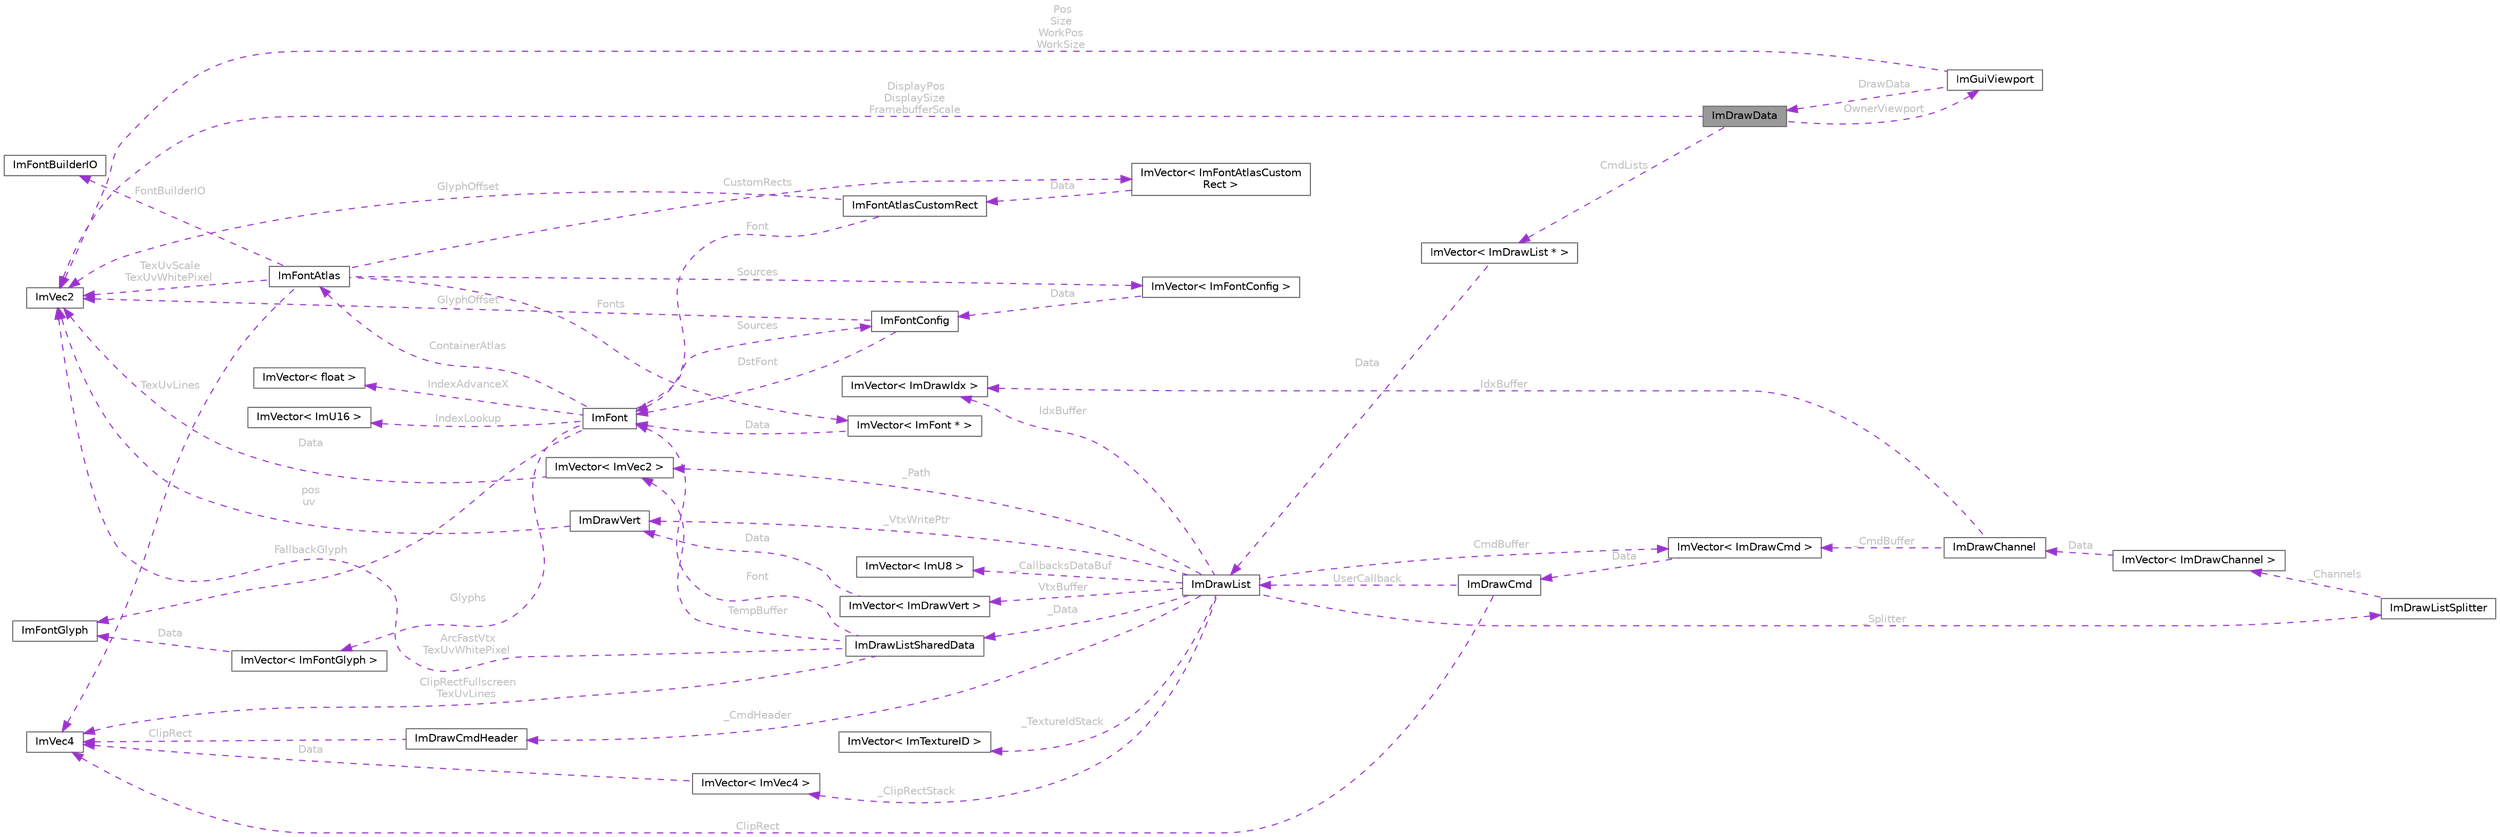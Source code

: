 digraph "ImDrawData"
{
 // LATEX_PDF_SIZE
  bgcolor="transparent";
  edge [fontname=Helvetica,fontsize=10,labelfontname=Helvetica,labelfontsize=10];
  node [fontname=Helvetica,fontsize=10,shape=box,height=0.2,width=0.4];
  rankdir="LR";
  Node1 [id="Node000001",label="ImDrawData",height=0.2,width=0.4,color="gray40", fillcolor="grey60", style="filled", fontcolor="black",tooltip=" "];
  Node2 -> Node1 [id="edge54_Node000001_Node000002",dir="back",color="darkorchid3",style="dashed",tooltip=" ",label=" CmdLists",fontcolor="grey" ];
  Node2 [id="Node000002",label="ImVector\< ImDrawList * \>",height=0.2,width=0.4,color="gray40", fillcolor="white", style="filled",URL="$struct_im_vector.html",tooltip=" "];
  Node3 -> Node2 [id="edge55_Node000002_Node000003",dir="back",color="darkorchid3",style="dashed",tooltip=" ",label=" Data",fontcolor="grey" ];
  Node3 [id="Node000003",label="ImDrawList",height=0.2,width=0.4,color="gray40", fillcolor="white", style="filled",URL="$struct_im_draw_list.html",tooltip=" "];
  Node4 -> Node3 [id="edge56_Node000003_Node000004",dir="back",color="darkorchid3",style="dashed",tooltip=" ",label=" CmdBuffer",fontcolor="grey" ];
  Node4 [id="Node000004",label="ImVector\< ImDrawCmd \>",height=0.2,width=0.4,color="gray40", fillcolor="white", style="filled",URL="$struct_im_vector.html",tooltip=" "];
  Node5 -> Node4 [id="edge57_Node000004_Node000005",dir="back",color="darkorchid3",style="dashed",tooltip=" ",label=" Data",fontcolor="grey" ];
  Node5 [id="Node000005",label="ImDrawCmd",height=0.2,width=0.4,color="gray40", fillcolor="white", style="filled",URL="$struct_im_draw_cmd.html",tooltip=" "];
  Node6 -> Node5 [id="edge58_Node000005_Node000006",dir="back",color="darkorchid3",style="dashed",tooltip=" ",label=" ClipRect",fontcolor="grey" ];
  Node6 [id="Node000006",label="ImVec4",height=0.2,width=0.4,color="gray40", fillcolor="white", style="filled",URL="$struct_im_vec4.html",tooltip=" "];
  Node3 -> Node5 [id="edge59_Node000005_Node000003",dir="back",color="darkorchid3",style="dashed",tooltip=" ",label=" UserCallback",fontcolor="grey" ];
  Node7 -> Node3 [id="edge60_Node000003_Node000007",dir="back",color="darkorchid3",style="dashed",tooltip=" ",label=" IdxBuffer",fontcolor="grey" ];
  Node7 [id="Node000007",label="ImVector\< ImDrawIdx \>",height=0.2,width=0.4,color="gray40", fillcolor="white", style="filled",URL="$struct_im_vector.html",tooltip=" "];
  Node8 -> Node3 [id="edge61_Node000003_Node000008",dir="back",color="darkorchid3",style="dashed",tooltip=" ",label=" VtxBuffer",fontcolor="grey" ];
  Node8 [id="Node000008",label="ImVector\< ImDrawVert \>",height=0.2,width=0.4,color="gray40", fillcolor="white", style="filled",URL="$struct_im_vector.html",tooltip=" "];
  Node9 -> Node8 [id="edge62_Node000008_Node000009",dir="back",color="darkorchid3",style="dashed",tooltip=" ",label=" Data",fontcolor="grey" ];
  Node9 [id="Node000009",label="ImDrawVert",height=0.2,width=0.4,color="gray40", fillcolor="white", style="filled",URL="$struct_im_draw_vert.html",tooltip=" "];
  Node10 -> Node9 [id="edge63_Node000009_Node000010",dir="back",color="darkorchid3",style="dashed",tooltip=" ",label=" pos\nuv",fontcolor="grey" ];
  Node10 [id="Node000010",label="ImVec2",height=0.2,width=0.4,color="gray40", fillcolor="white", style="filled",URL="$struct_im_vec2.html",tooltip=" "];
  Node11 -> Node3 [id="edge64_Node000003_Node000011",dir="back",color="darkorchid3",style="dashed",tooltip=" ",label=" _Data",fontcolor="grey" ];
  Node11 [id="Node000011",label="ImDrawListSharedData",height=0.2,width=0.4,color="gray40", fillcolor="white", style="filled",URL="$struct_im_draw_list_shared_data.html",tooltip=" "];
  Node10 -> Node11 [id="edge65_Node000011_Node000010",dir="back",color="darkorchid3",style="dashed",tooltip=" ",label=" ArcFastVtx\nTexUvWhitePixel",fontcolor="grey" ];
  Node6 -> Node11 [id="edge66_Node000011_Node000006",dir="back",color="darkorchid3",style="dashed",tooltip=" ",label=" ClipRectFullscreen\nTexUvLines",fontcolor="grey" ];
  Node12 -> Node11 [id="edge67_Node000011_Node000012",dir="back",color="darkorchid3",style="dashed",tooltip=" ",label=" Font",fontcolor="grey" ];
  Node12 [id="Node000012",label="ImFont",height=0.2,width=0.4,color="gray40", fillcolor="white", style="filled",URL="$struct_im_font.html",tooltip=" "];
  Node13 -> Node12 [id="edge68_Node000012_Node000013",dir="back",color="darkorchid3",style="dashed",tooltip=" ",label=" IndexAdvanceX",fontcolor="grey" ];
  Node13 [id="Node000013",label="ImVector\< float \>",height=0.2,width=0.4,color="gray40", fillcolor="white", style="filled",URL="$struct_im_vector.html",tooltip=" "];
  Node14 -> Node12 [id="edge69_Node000012_Node000014",dir="back",color="darkorchid3",style="dashed",tooltip=" ",label=" IndexLookup",fontcolor="grey" ];
  Node14 [id="Node000014",label="ImVector\< ImU16 \>",height=0.2,width=0.4,color="gray40", fillcolor="white", style="filled",URL="$struct_im_vector.html",tooltip=" "];
  Node15 -> Node12 [id="edge70_Node000012_Node000015",dir="back",color="darkorchid3",style="dashed",tooltip=" ",label=" Glyphs",fontcolor="grey" ];
  Node15 [id="Node000015",label="ImVector\< ImFontGlyph \>",height=0.2,width=0.4,color="gray40", fillcolor="white", style="filled",URL="$struct_im_vector.html",tooltip=" "];
  Node16 -> Node15 [id="edge71_Node000015_Node000016",dir="back",color="darkorchid3",style="dashed",tooltip=" ",label=" Data",fontcolor="grey" ];
  Node16 [id="Node000016",label="ImFontGlyph",height=0.2,width=0.4,color="gray40", fillcolor="white", style="filled",URL="$struct_im_font_glyph.html",tooltip=" "];
  Node16 -> Node12 [id="edge72_Node000012_Node000016",dir="back",color="darkorchid3",style="dashed",tooltip=" ",label=" FallbackGlyph",fontcolor="grey" ];
  Node17 -> Node12 [id="edge73_Node000012_Node000017",dir="back",color="darkorchid3",style="dashed",tooltip=" ",label=" ContainerAtlas",fontcolor="grey" ];
  Node17 [id="Node000017",label="ImFontAtlas",height=0.2,width=0.4,color="gray40", fillcolor="white", style="filled",URL="$struct_im_font_atlas.html",tooltip=" "];
  Node10 -> Node17 [id="edge74_Node000017_Node000010",dir="back",color="darkorchid3",style="dashed",tooltip=" ",label=" TexUvScale\nTexUvWhitePixel",fontcolor="grey" ];
  Node18 -> Node17 [id="edge75_Node000017_Node000018",dir="back",color="darkorchid3",style="dashed",tooltip=" ",label=" Fonts",fontcolor="grey" ];
  Node18 [id="Node000018",label="ImVector\< ImFont * \>",height=0.2,width=0.4,color="gray40", fillcolor="white", style="filled",URL="$struct_im_vector.html",tooltip=" "];
  Node12 -> Node18 [id="edge76_Node000018_Node000012",dir="back",color="darkorchid3",style="dashed",tooltip=" ",label=" Data",fontcolor="grey" ];
  Node19 -> Node17 [id="edge77_Node000017_Node000019",dir="back",color="darkorchid3",style="dashed",tooltip=" ",label=" CustomRects",fontcolor="grey" ];
  Node19 [id="Node000019",label="ImVector\< ImFontAtlasCustom\lRect \>",height=0.2,width=0.4,color="gray40", fillcolor="white", style="filled",URL="$struct_im_vector.html",tooltip=" "];
  Node20 -> Node19 [id="edge78_Node000019_Node000020",dir="back",color="darkorchid3",style="dashed",tooltip=" ",label=" Data",fontcolor="grey" ];
  Node20 [id="Node000020",label="ImFontAtlasCustomRect",height=0.2,width=0.4,color="gray40", fillcolor="white", style="filled",URL="$struct_im_font_atlas_custom_rect.html",tooltip=" "];
  Node10 -> Node20 [id="edge79_Node000020_Node000010",dir="back",color="darkorchid3",style="dashed",tooltip=" ",label=" GlyphOffset",fontcolor="grey" ];
  Node12 -> Node20 [id="edge80_Node000020_Node000012",dir="back",color="darkorchid3",style="dashed",tooltip=" ",label=" Font",fontcolor="grey" ];
  Node21 -> Node17 [id="edge81_Node000017_Node000021",dir="back",color="darkorchid3",style="dashed",tooltip=" ",label=" Sources",fontcolor="grey" ];
  Node21 [id="Node000021",label="ImVector\< ImFontConfig \>",height=0.2,width=0.4,color="gray40", fillcolor="white", style="filled",URL="$struct_im_vector.html",tooltip=" "];
  Node22 -> Node21 [id="edge82_Node000021_Node000022",dir="back",color="darkorchid3",style="dashed",tooltip=" ",label=" Data",fontcolor="grey" ];
  Node22 [id="Node000022",label="ImFontConfig",height=0.2,width=0.4,color="gray40", fillcolor="white", style="filled",URL="$struct_im_font_config.html",tooltip=" "];
  Node10 -> Node22 [id="edge83_Node000022_Node000010",dir="back",color="darkorchid3",style="dashed",tooltip=" ",label=" GlyphOffset",fontcolor="grey" ];
  Node12 -> Node22 [id="edge84_Node000022_Node000012",dir="back",color="darkorchid3",style="dashed",tooltip=" ",label=" DstFont",fontcolor="grey" ];
  Node6 -> Node17 [id="edge85_Node000017_Node000006",dir="back",color="darkorchid3",style="dashed",tooltip=" ",label=" TexUvLines",fontcolor="grey" ];
  Node23 -> Node17 [id="edge86_Node000017_Node000023",dir="back",color="darkorchid3",style="dashed",tooltip=" ",label=" FontBuilderIO",fontcolor="grey" ];
  Node23 [id="Node000023",label="ImFontBuilderIO",height=0.2,width=0.4,color="gray40", fillcolor="white", style="filled",URL="$struct_im_font_builder_i_o.html",tooltip=" "];
  Node22 -> Node12 [id="edge87_Node000012_Node000022",dir="back",color="darkorchid3",style="dashed",tooltip=" ",label=" Sources",fontcolor="grey" ];
  Node24 -> Node11 [id="edge88_Node000011_Node000024",dir="back",color="darkorchid3",style="dashed",tooltip=" ",label=" TempBuffer",fontcolor="grey" ];
  Node24 [id="Node000024",label="ImVector\< ImVec2 \>",height=0.2,width=0.4,color="gray40", fillcolor="white", style="filled",URL="$struct_im_vector.html",tooltip=" "];
  Node10 -> Node24 [id="edge89_Node000024_Node000010",dir="back",color="darkorchid3",style="dashed",tooltip=" ",label=" Data",fontcolor="grey" ];
  Node9 -> Node3 [id="edge90_Node000003_Node000009",dir="back",color="darkorchid3",style="dashed",tooltip=" ",label=" _VtxWritePtr",fontcolor="grey" ];
  Node24 -> Node3 [id="edge91_Node000003_Node000024",dir="back",color="darkorchid3",style="dashed",tooltip=" ",label=" _Path",fontcolor="grey" ];
  Node25 -> Node3 [id="edge92_Node000003_Node000025",dir="back",color="darkorchid3",style="dashed",tooltip=" ",label=" _CmdHeader",fontcolor="grey" ];
  Node25 [id="Node000025",label="ImDrawCmdHeader",height=0.2,width=0.4,color="gray40", fillcolor="white", style="filled",URL="$struct_im_draw_cmd_header.html",tooltip=" "];
  Node6 -> Node25 [id="edge93_Node000025_Node000006",dir="back",color="darkorchid3",style="dashed",tooltip=" ",label=" ClipRect",fontcolor="grey" ];
  Node26 -> Node3 [id="edge94_Node000003_Node000026",dir="back",color="darkorchid3",style="dashed",tooltip=" ",label=" _Splitter",fontcolor="grey" ];
  Node26 [id="Node000026",label="ImDrawListSplitter",height=0.2,width=0.4,color="gray40", fillcolor="white", style="filled",URL="$struct_im_draw_list_splitter.html",tooltip=" "];
  Node27 -> Node26 [id="edge95_Node000026_Node000027",dir="back",color="darkorchid3",style="dashed",tooltip=" ",label=" _Channels",fontcolor="grey" ];
  Node27 [id="Node000027",label="ImVector\< ImDrawChannel \>",height=0.2,width=0.4,color="gray40", fillcolor="white", style="filled",URL="$struct_im_vector.html",tooltip=" "];
  Node28 -> Node27 [id="edge96_Node000027_Node000028",dir="back",color="darkorchid3",style="dashed",tooltip=" ",label=" Data",fontcolor="grey" ];
  Node28 [id="Node000028",label="ImDrawChannel",height=0.2,width=0.4,color="gray40", fillcolor="white", style="filled",URL="$struct_im_draw_channel.html",tooltip=" "];
  Node4 -> Node28 [id="edge97_Node000028_Node000004",dir="back",color="darkorchid3",style="dashed",tooltip=" ",label=" _CmdBuffer",fontcolor="grey" ];
  Node7 -> Node28 [id="edge98_Node000028_Node000007",dir="back",color="darkorchid3",style="dashed",tooltip=" ",label=" _IdxBuffer",fontcolor="grey" ];
  Node29 -> Node3 [id="edge99_Node000003_Node000029",dir="back",color="darkorchid3",style="dashed",tooltip=" ",label=" _ClipRectStack",fontcolor="grey" ];
  Node29 [id="Node000029",label="ImVector\< ImVec4 \>",height=0.2,width=0.4,color="gray40", fillcolor="white", style="filled",URL="$struct_im_vector.html",tooltip=" "];
  Node6 -> Node29 [id="edge100_Node000029_Node000006",dir="back",color="darkorchid3",style="dashed",tooltip=" ",label=" Data",fontcolor="grey" ];
  Node30 -> Node3 [id="edge101_Node000003_Node000030",dir="back",color="darkorchid3",style="dashed",tooltip=" ",label=" _TextureIdStack",fontcolor="grey" ];
  Node30 [id="Node000030",label="ImVector\< ImTextureID \>",height=0.2,width=0.4,color="gray40", fillcolor="white", style="filled",URL="$struct_im_vector.html",tooltip=" "];
  Node31 -> Node3 [id="edge102_Node000003_Node000031",dir="back",color="darkorchid3",style="dashed",tooltip=" ",label=" _CallbacksDataBuf",fontcolor="grey" ];
  Node31 [id="Node000031",label="ImVector\< ImU8 \>",height=0.2,width=0.4,color="gray40", fillcolor="white", style="filled",URL="$struct_im_vector.html",tooltip=" "];
  Node10 -> Node1 [id="edge103_Node000001_Node000010",dir="back",color="darkorchid3",style="dashed",tooltip=" ",label=" DisplayPos\nDisplaySize\nFramebufferScale",fontcolor="grey" ];
  Node32 -> Node1 [id="edge104_Node000001_Node000032",dir="back",color="darkorchid3",style="dashed",tooltip=" ",label=" OwnerViewport",fontcolor="grey" ];
  Node32 [id="Node000032",label="ImGuiViewport",height=0.2,width=0.4,color="gray40", fillcolor="white", style="filled",URL="$struct_im_gui_viewport.html",tooltip=" "];
  Node10 -> Node32 [id="edge105_Node000032_Node000010",dir="back",color="darkorchid3",style="dashed",tooltip=" ",label=" Pos\nSize\nWorkPos\nWorkSize",fontcolor="grey" ];
  Node1 -> Node32 [id="edge106_Node000032_Node000001",dir="back",color="darkorchid3",style="dashed",tooltip=" ",label=" DrawData",fontcolor="grey" ];
}
